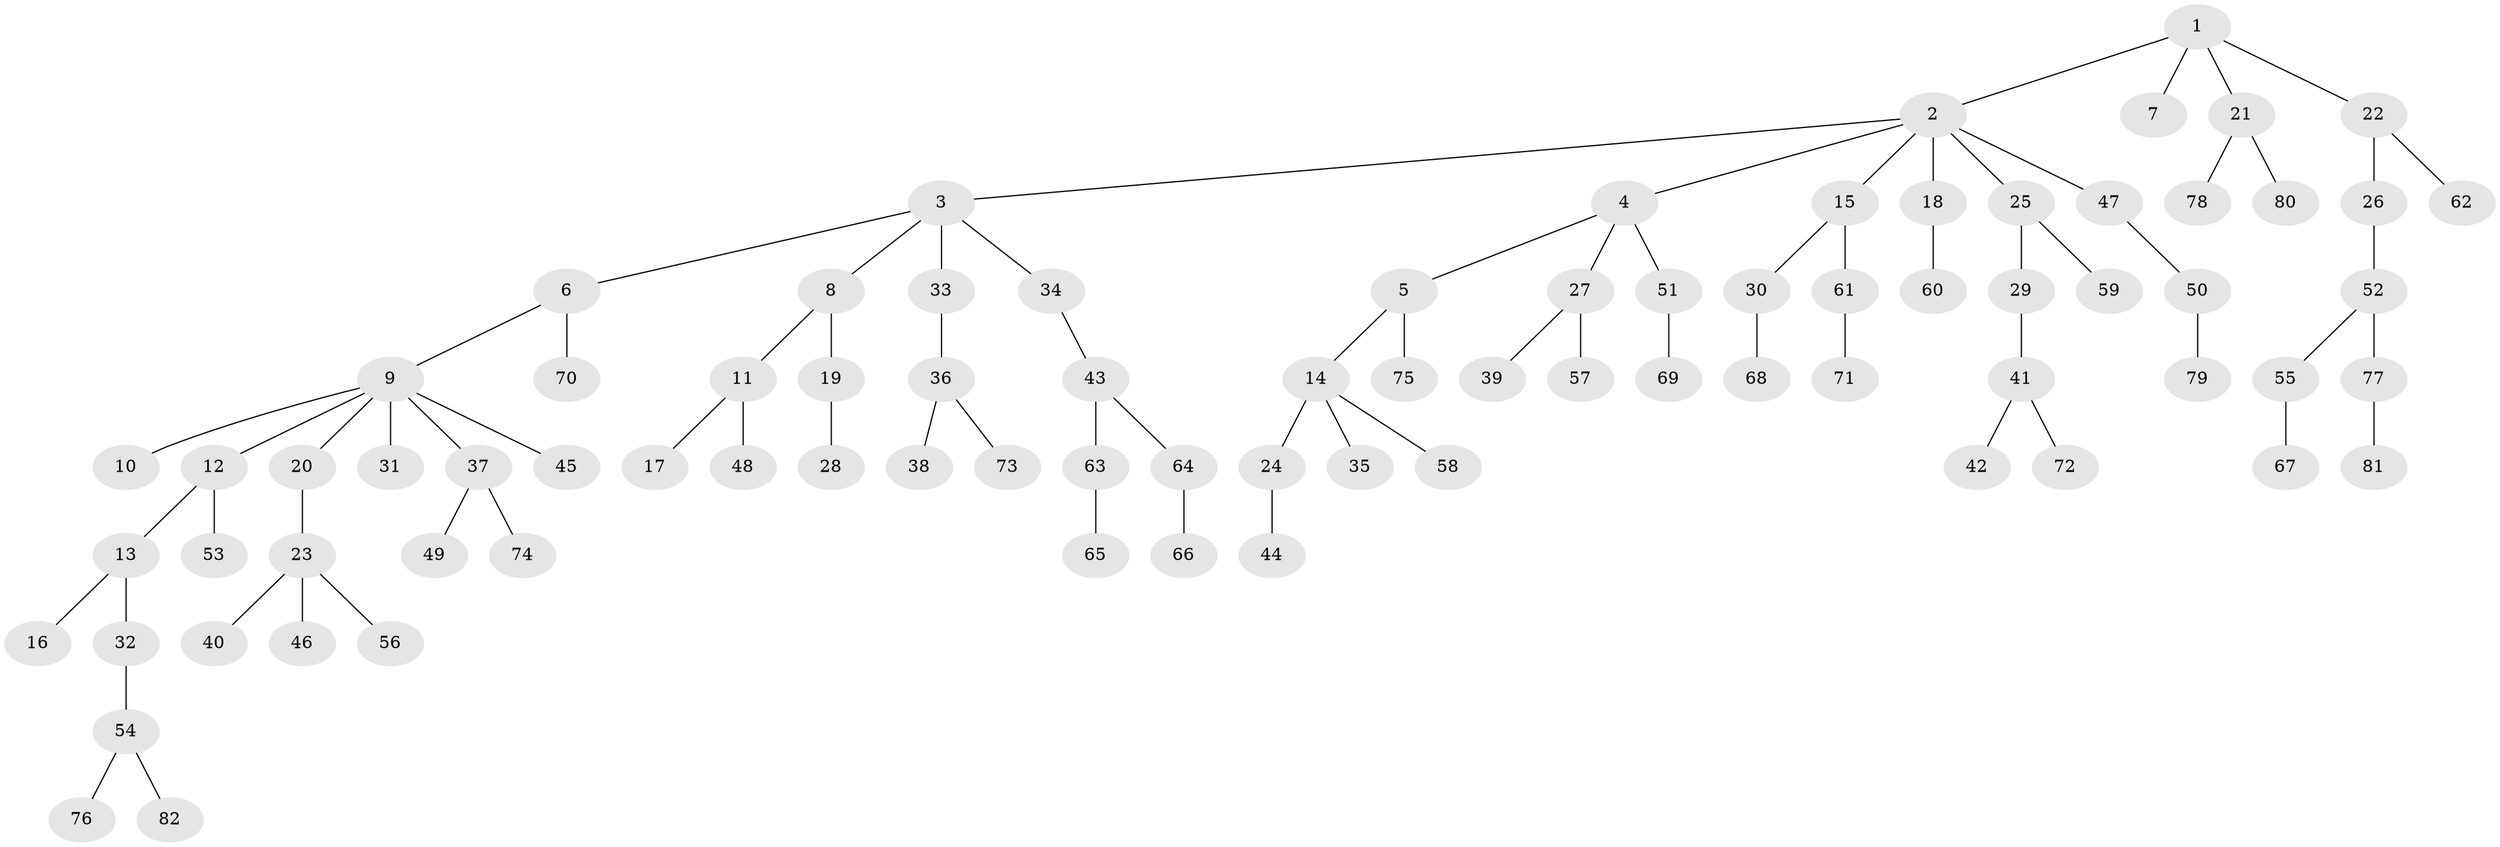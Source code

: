 // coarse degree distribution, {1: 0.6666666666666666, 2: 0.25, 8: 0.041666666666666664, 10: 0.041666666666666664}
// Generated by graph-tools (version 1.1) at 2025/55/03/04/25 21:55:54]
// undirected, 82 vertices, 81 edges
graph export_dot {
graph [start="1"]
  node [color=gray90,style=filled];
  1;
  2;
  3;
  4;
  5;
  6;
  7;
  8;
  9;
  10;
  11;
  12;
  13;
  14;
  15;
  16;
  17;
  18;
  19;
  20;
  21;
  22;
  23;
  24;
  25;
  26;
  27;
  28;
  29;
  30;
  31;
  32;
  33;
  34;
  35;
  36;
  37;
  38;
  39;
  40;
  41;
  42;
  43;
  44;
  45;
  46;
  47;
  48;
  49;
  50;
  51;
  52;
  53;
  54;
  55;
  56;
  57;
  58;
  59;
  60;
  61;
  62;
  63;
  64;
  65;
  66;
  67;
  68;
  69;
  70;
  71;
  72;
  73;
  74;
  75;
  76;
  77;
  78;
  79;
  80;
  81;
  82;
  1 -- 2;
  1 -- 7;
  1 -- 21;
  1 -- 22;
  2 -- 3;
  2 -- 4;
  2 -- 15;
  2 -- 18;
  2 -- 25;
  2 -- 47;
  3 -- 6;
  3 -- 8;
  3 -- 33;
  3 -- 34;
  4 -- 5;
  4 -- 27;
  4 -- 51;
  5 -- 14;
  5 -- 75;
  6 -- 9;
  6 -- 70;
  8 -- 11;
  8 -- 19;
  9 -- 10;
  9 -- 12;
  9 -- 20;
  9 -- 31;
  9 -- 37;
  9 -- 45;
  11 -- 17;
  11 -- 48;
  12 -- 13;
  12 -- 53;
  13 -- 16;
  13 -- 32;
  14 -- 24;
  14 -- 35;
  14 -- 58;
  15 -- 30;
  15 -- 61;
  18 -- 60;
  19 -- 28;
  20 -- 23;
  21 -- 78;
  21 -- 80;
  22 -- 26;
  22 -- 62;
  23 -- 40;
  23 -- 46;
  23 -- 56;
  24 -- 44;
  25 -- 29;
  25 -- 59;
  26 -- 52;
  27 -- 39;
  27 -- 57;
  29 -- 41;
  30 -- 68;
  32 -- 54;
  33 -- 36;
  34 -- 43;
  36 -- 38;
  36 -- 73;
  37 -- 49;
  37 -- 74;
  41 -- 42;
  41 -- 72;
  43 -- 63;
  43 -- 64;
  47 -- 50;
  50 -- 79;
  51 -- 69;
  52 -- 55;
  52 -- 77;
  54 -- 76;
  54 -- 82;
  55 -- 67;
  61 -- 71;
  63 -- 65;
  64 -- 66;
  77 -- 81;
}
